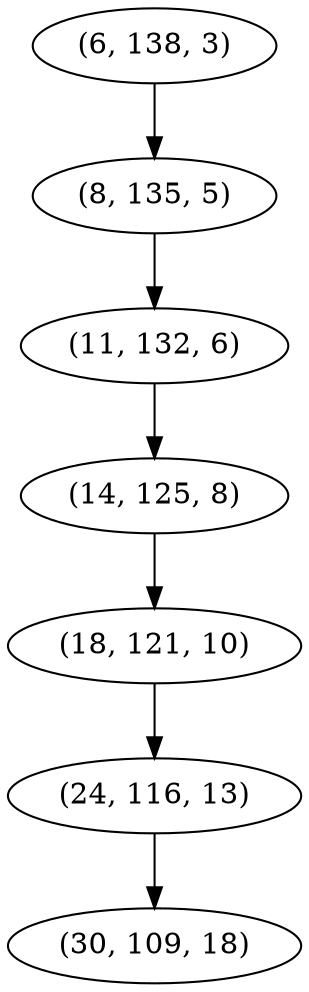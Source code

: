 digraph tree {
    "(6, 138, 3)";
    "(8, 135, 5)";
    "(11, 132, 6)";
    "(14, 125, 8)";
    "(18, 121, 10)";
    "(24, 116, 13)";
    "(30, 109, 18)";
    "(6, 138, 3)" -> "(8, 135, 5)";
    "(8, 135, 5)" -> "(11, 132, 6)";
    "(11, 132, 6)" -> "(14, 125, 8)";
    "(14, 125, 8)" -> "(18, 121, 10)";
    "(18, 121, 10)" -> "(24, 116, 13)";
    "(24, 116, 13)" -> "(30, 109, 18)";
}

